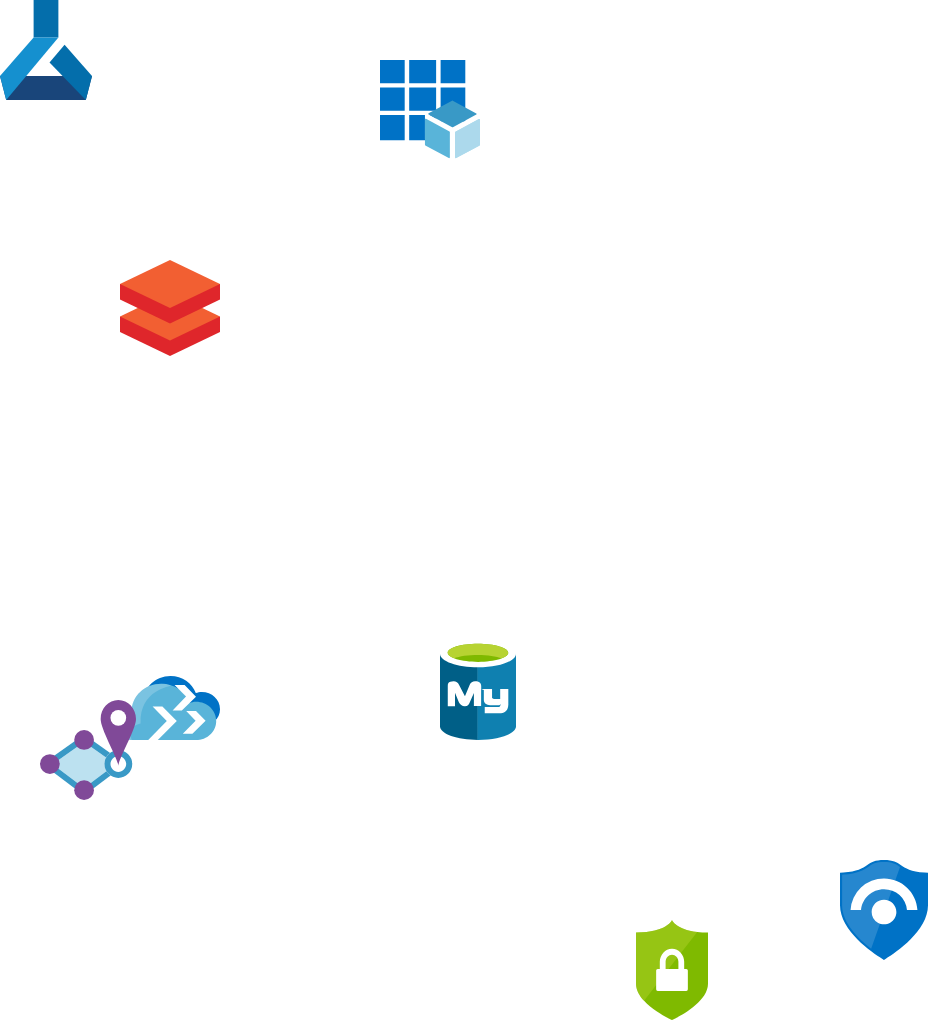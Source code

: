 <mxfile version="18.0.3" type="github">
  <diagram id="XGTJd4djANMVSPFrWFoy" name="Page-1">
    <mxGraphModel dx="1422" dy="794" grid="1" gridSize="10" guides="1" tooltips="1" connect="1" arrows="1" fold="1" page="1" pageScale="1" pageWidth="827" pageHeight="1169" math="0" shadow="0">
      <root>
        <mxCell id="0" />
        <mxCell id="1" parent="0" />
        <mxCell id="g1gFGv9x-9V0MqwyqPO9-1" value="" style="sketch=0;aspect=fixed;html=1;points=[];align=center;image;fontSize=12;image=img/lib/mscae/App_Registrations.svg;" vertex="1" parent="1">
          <mxGeometry x="250" y="130" width="50" height="50" as="geometry" />
        </mxCell>
        <mxCell id="g1gFGv9x-9V0MqwyqPO9-2" value="" style="sketch=0;aspect=fixed;html=1;points=[];align=center;image;fontSize=12;image=img/lib/mscae/Machine_Learning_Service_Workspaces.svg;" vertex="1" parent="1">
          <mxGeometry x="60" y="100" width="46" height="50" as="geometry" />
        </mxCell>
        <mxCell id="g1gFGv9x-9V0MqwyqPO9-3" value="" style="sketch=0;aspect=fixed;html=1;points=[];align=center;image;fontSize=12;image=img/lib/mscae/Databricks.svg;" vertex="1" parent="1">
          <mxGeometry x="120" y="230" width="50" height="48" as="geometry" />
        </mxCell>
        <mxCell id="g1gFGv9x-9V0MqwyqPO9-4" value="" style="sketch=0;aspect=fixed;html=1;points=[];align=center;image;fontSize=12;image=img/lib/mscae/Azure_Database_for_MySQL_servers.svg;" vertex="1" parent="1">
          <mxGeometry x="280" y="420" width="38" height="50" as="geometry" />
        </mxCell>
        <mxCell id="g1gFGv9x-9V0MqwyqPO9-5" value="" style="sketch=0;aspect=fixed;html=1;points=[];align=center;image;fontSize=12;image=img/lib/mscae/Migration_Projects.svg;" vertex="1" parent="1">
          <mxGeometry x="120" y="438" width="50" height="32" as="geometry" />
        </mxCell>
        <mxCell id="g1gFGv9x-9V0MqwyqPO9-6" value="" style="sketch=0;aspect=fixed;html=1;points=[];align=center;image;fontSize=12;image=img/lib/mscae/Spatial_Anchor.svg;" vertex="1" parent="1">
          <mxGeometry x="80" y="450" width="48" height="50" as="geometry" />
        </mxCell>
        <mxCell id="g1gFGv9x-9V0MqwyqPO9-7" value="" style="sketch=0;aspect=fixed;html=1;points=[];align=center;image;fontSize=12;image=img/lib/mscae/Azure_Sentinel.svg;" vertex="1" parent="1">
          <mxGeometry x="480" y="530" width="44" height="50" as="geometry" />
        </mxCell>
        <mxCell id="g1gFGv9x-9V0MqwyqPO9-8" value="" style="sketch=0;aspect=fixed;html=1;points=[];align=center;image;fontSize=12;image=img/lib/mscae/Security_Center.svg;" vertex="1" parent="1">
          <mxGeometry x="378" y="560" width="36" height="50" as="geometry" />
        </mxCell>
      </root>
    </mxGraphModel>
  </diagram>
</mxfile>
